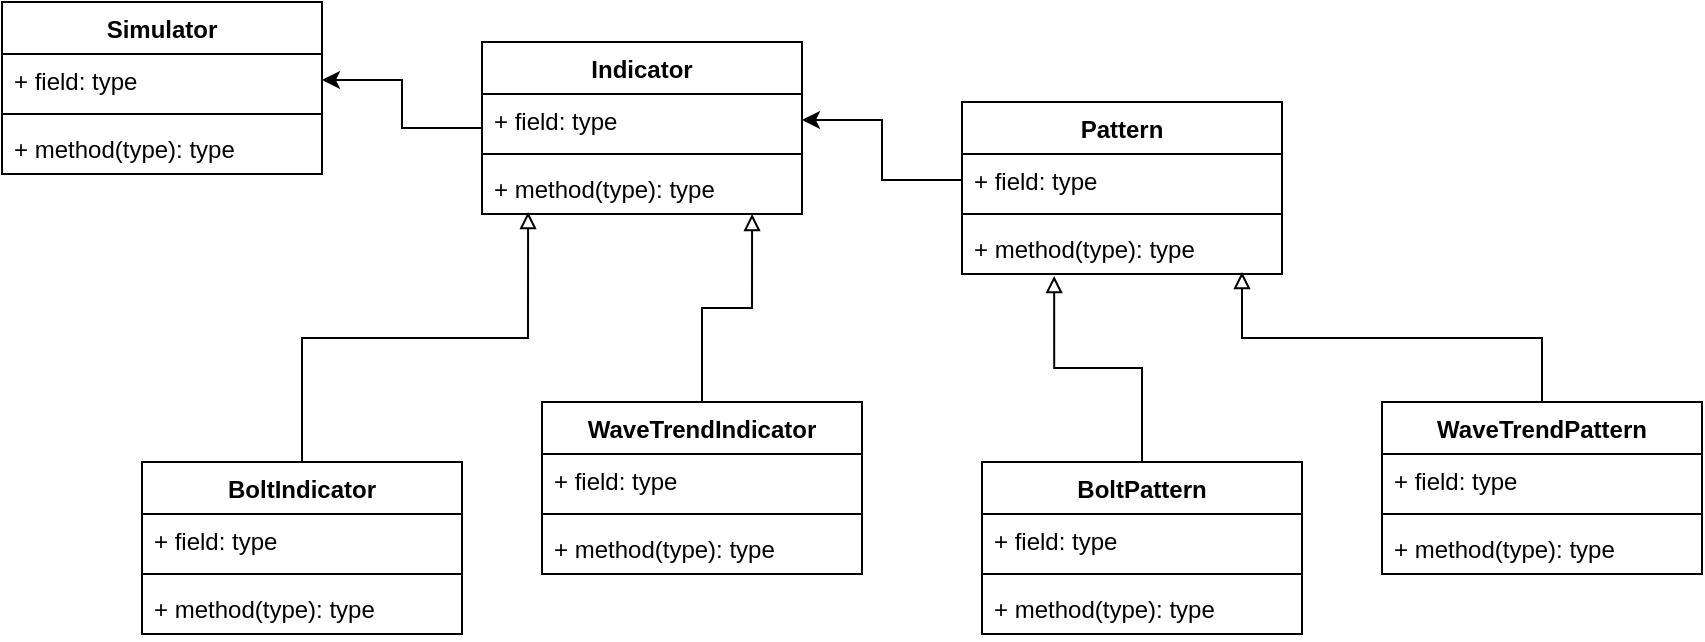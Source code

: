 <mxfile version="12.9.13" type="device"><diagram id="0iFAJ0rsRj5BAH_QfJRn" name="Page-1"><mxGraphModel dx="1086" dy="806" grid="1" gridSize="10" guides="1" tooltips="1" connect="1" arrows="1" fold="1" page="1" pageScale="1" pageWidth="827" pageHeight="1169" math="0" shadow="0"><root><mxCell id="0"/><mxCell id="1" parent="0"/><mxCell id="_8qxc2bw9TdbDc_f6fbs-14" style="edgeStyle=orthogonalEdgeStyle;rounded=0;orthogonalLoop=1;jettySize=auto;html=1;entryX=1;entryY=0.5;entryDx=0;entryDy=0;" edge="1" parent="1" source="_8qxc2bw9TdbDc_f6fbs-5" target="_8qxc2bw9TdbDc_f6fbs-10"><mxGeometry relative="1" as="geometry"/></mxCell><mxCell id="_8qxc2bw9TdbDc_f6fbs-5" value="Indicator" style="swimlane;fontStyle=1;align=center;verticalAlign=top;childLayout=stackLayout;horizontal=1;startSize=26;horizontalStack=0;resizeParent=1;resizeParentMax=0;resizeLast=0;collapsible=1;marginBottom=0;" vertex="1" parent="1"><mxGeometry x="300" y="390" width="160" height="86" as="geometry"/></mxCell><mxCell id="_8qxc2bw9TdbDc_f6fbs-6" value="+ field: type" style="text;strokeColor=none;fillColor=none;align=left;verticalAlign=top;spacingLeft=4;spacingRight=4;overflow=hidden;rotatable=0;points=[[0,0.5],[1,0.5]];portConstraint=eastwest;" vertex="1" parent="_8qxc2bw9TdbDc_f6fbs-5"><mxGeometry y="26" width="160" height="26" as="geometry"/></mxCell><mxCell id="_8qxc2bw9TdbDc_f6fbs-7" value="" style="line;strokeWidth=1;fillColor=none;align=left;verticalAlign=middle;spacingTop=-1;spacingLeft=3;spacingRight=3;rotatable=0;labelPosition=right;points=[];portConstraint=eastwest;" vertex="1" parent="_8qxc2bw9TdbDc_f6fbs-5"><mxGeometry y="52" width="160" height="8" as="geometry"/></mxCell><mxCell id="_8qxc2bw9TdbDc_f6fbs-8" value="+ method(type): type" style="text;strokeColor=none;fillColor=none;align=left;verticalAlign=top;spacingLeft=4;spacingRight=4;overflow=hidden;rotatable=0;points=[[0,0.5],[1,0.5]];portConstraint=eastwest;" vertex="1" parent="_8qxc2bw9TdbDc_f6fbs-5"><mxGeometry y="60" width="160" height="26" as="geometry"/></mxCell><mxCell id="_8qxc2bw9TdbDc_f6fbs-9" value="Simulator" style="swimlane;fontStyle=1;align=center;verticalAlign=top;childLayout=stackLayout;horizontal=1;startSize=26;horizontalStack=0;resizeParent=1;resizeParentMax=0;resizeLast=0;collapsible=1;marginBottom=0;" vertex="1" parent="1"><mxGeometry x="60" y="370" width="160" height="86" as="geometry"/></mxCell><mxCell id="_8qxc2bw9TdbDc_f6fbs-10" value="+ field: type" style="text;strokeColor=none;fillColor=none;align=left;verticalAlign=top;spacingLeft=4;spacingRight=4;overflow=hidden;rotatable=0;points=[[0,0.5],[1,0.5]];portConstraint=eastwest;" vertex="1" parent="_8qxc2bw9TdbDc_f6fbs-9"><mxGeometry y="26" width="160" height="26" as="geometry"/></mxCell><mxCell id="_8qxc2bw9TdbDc_f6fbs-11" value="" style="line;strokeWidth=1;fillColor=none;align=left;verticalAlign=middle;spacingTop=-1;spacingLeft=3;spacingRight=3;rotatable=0;labelPosition=right;points=[];portConstraint=eastwest;" vertex="1" parent="_8qxc2bw9TdbDc_f6fbs-9"><mxGeometry y="52" width="160" height="8" as="geometry"/></mxCell><mxCell id="_8qxc2bw9TdbDc_f6fbs-12" value="+ method(type): type" style="text;strokeColor=none;fillColor=none;align=left;verticalAlign=top;spacingLeft=4;spacingRight=4;overflow=hidden;rotatable=0;points=[[0,0.5],[1,0.5]];portConstraint=eastwest;" vertex="1" parent="_8qxc2bw9TdbDc_f6fbs-9"><mxGeometry y="60" width="160" height="26" as="geometry"/></mxCell><mxCell id="_8qxc2bw9TdbDc_f6fbs-1" value="Pattern" style="swimlane;fontStyle=1;align=center;verticalAlign=top;childLayout=stackLayout;horizontal=1;startSize=26;horizontalStack=0;resizeParent=1;resizeParentMax=0;resizeLast=0;collapsible=1;marginBottom=0;" vertex="1" parent="1"><mxGeometry x="540" y="420" width="160" height="86" as="geometry"/></mxCell><mxCell id="_8qxc2bw9TdbDc_f6fbs-2" value="+ field: type" style="text;strokeColor=none;fillColor=none;align=left;verticalAlign=top;spacingLeft=4;spacingRight=4;overflow=hidden;rotatable=0;points=[[0,0.5],[1,0.5]];portConstraint=eastwest;" vertex="1" parent="_8qxc2bw9TdbDc_f6fbs-1"><mxGeometry y="26" width="160" height="26" as="geometry"/></mxCell><mxCell id="_8qxc2bw9TdbDc_f6fbs-3" value="" style="line;strokeWidth=1;fillColor=none;align=left;verticalAlign=middle;spacingTop=-1;spacingLeft=3;spacingRight=3;rotatable=0;labelPosition=right;points=[];portConstraint=eastwest;" vertex="1" parent="_8qxc2bw9TdbDc_f6fbs-1"><mxGeometry y="52" width="160" height="8" as="geometry"/></mxCell><mxCell id="_8qxc2bw9TdbDc_f6fbs-4" value="+ method(type): type" style="text;strokeColor=none;fillColor=none;align=left;verticalAlign=top;spacingLeft=4;spacingRight=4;overflow=hidden;rotatable=0;points=[[0,0.5],[1,0.5]];portConstraint=eastwest;" vertex="1" parent="_8qxc2bw9TdbDc_f6fbs-1"><mxGeometry y="60" width="160" height="26" as="geometry"/></mxCell><mxCell id="_8qxc2bw9TdbDc_f6fbs-15" style="edgeStyle=orthogonalEdgeStyle;rounded=0;orthogonalLoop=1;jettySize=auto;html=1;entryX=1;entryY=0.5;entryDx=0;entryDy=0;" edge="1" parent="1" source="_8qxc2bw9TdbDc_f6fbs-2" target="_8qxc2bw9TdbDc_f6fbs-6"><mxGeometry relative="1" as="geometry"/></mxCell><mxCell id="_8qxc2bw9TdbDc_f6fbs-35" style="edgeStyle=orthogonalEdgeStyle;rounded=0;orthogonalLoop=1;jettySize=auto;html=1;entryX=0.288;entryY=1.038;entryDx=0;entryDy=0;entryPerimeter=0;endArrow=block;endFill=0;" edge="1" parent="1" source="_8qxc2bw9TdbDc_f6fbs-16" target="_8qxc2bw9TdbDc_f6fbs-4"><mxGeometry relative="1" as="geometry"/></mxCell><mxCell id="_8qxc2bw9TdbDc_f6fbs-16" value="BoltPattern" style="swimlane;fontStyle=1;align=center;verticalAlign=top;childLayout=stackLayout;horizontal=1;startSize=26;horizontalStack=0;resizeParent=1;resizeParentMax=0;resizeLast=0;collapsible=1;marginBottom=0;" vertex="1" parent="1"><mxGeometry x="550" y="600" width="160" height="86" as="geometry"/></mxCell><mxCell id="_8qxc2bw9TdbDc_f6fbs-17" value="+ field: type" style="text;strokeColor=none;fillColor=none;align=left;verticalAlign=top;spacingLeft=4;spacingRight=4;overflow=hidden;rotatable=0;points=[[0,0.5],[1,0.5]];portConstraint=eastwest;" vertex="1" parent="_8qxc2bw9TdbDc_f6fbs-16"><mxGeometry y="26" width="160" height="26" as="geometry"/></mxCell><mxCell id="_8qxc2bw9TdbDc_f6fbs-18" value="" style="line;strokeWidth=1;fillColor=none;align=left;verticalAlign=middle;spacingTop=-1;spacingLeft=3;spacingRight=3;rotatable=0;labelPosition=right;points=[];portConstraint=eastwest;" vertex="1" parent="_8qxc2bw9TdbDc_f6fbs-16"><mxGeometry y="52" width="160" height="8" as="geometry"/></mxCell><mxCell id="_8qxc2bw9TdbDc_f6fbs-19" value="+ method(type): type" style="text;strokeColor=none;fillColor=none;align=left;verticalAlign=top;spacingLeft=4;spacingRight=4;overflow=hidden;rotatable=0;points=[[0,0.5],[1,0.5]];portConstraint=eastwest;" vertex="1" parent="_8qxc2bw9TdbDc_f6fbs-16"><mxGeometry y="60" width="160" height="26" as="geometry"/></mxCell><mxCell id="_8qxc2bw9TdbDc_f6fbs-36" style="edgeStyle=orthogonalEdgeStyle;rounded=0;orthogonalLoop=1;jettySize=auto;html=1;entryX=0.875;entryY=0.962;entryDx=0;entryDy=0;entryPerimeter=0;endArrow=block;endFill=0;" edge="1" parent="1" source="_8qxc2bw9TdbDc_f6fbs-20" target="_8qxc2bw9TdbDc_f6fbs-4"><mxGeometry relative="1" as="geometry"/></mxCell><mxCell id="_8qxc2bw9TdbDc_f6fbs-20" value="WaveTrendPattern" style="swimlane;fontStyle=1;align=center;verticalAlign=top;childLayout=stackLayout;horizontal=1;startSize=26;horizontalStack=0;resizeParent=1;resizeParentMax=0;resizeLast=0;collapsible=1;marginBottom=0;" vertex="1" parent="1"><mxGeometry x="750" y="570" width="160" height="86" as="geometry"/></mxCell><mxCell id="_8qxc2bw9TdbDc_f6fbs-21" value="+ field: type" style="text;strokeColor=none;fillColor=none;align=left;verticalAlign=top;spacingLeft=4;spacingRight=4;overflow=hidden;rotatable=0;points=[[0,0.5],[1,0.5]];portConstraint=eastwest;" vertex="1" parent="_8qxc2bw9TdbDc_f6fbs-20"><mxGeometry y="26" width="160" height="26" as="geometry"/></mxCell><mxCell id="_8qxc2bw9TdbDc_f6fbs-22" value="" style="line;strokeWidth=1;fillColor=none;align=left;verticalAlign=middle;spacingTop=-1;spacingLeft=3;spacingRight=3;rotatable=0;labelPosition=right;points=[];portConstraint=eastwest;" vertex="1" parent="_8qxc2bw9TdbDc_f6fbs-20"><mxGeometry y="52" width="160" height="8" as="geometry"/></mxCell><mxCell id="_8qxc2bw9TdbDc_f6fbs-23" value="+ method(type): type" style="text;strokeColor=none;fillColor=none;align=left;verticalAlign=top;spacingLeft=4;spacingRight=4;overflow=hidden;rotatable=0;points=[[0,0.5],[1,0.5]];portConstraint=eastwest;" vertex="1" parent="_8qxc2bw9TdbDc_f6fbs-20"><mxGeometry y="60" width="160" height="26" as="geometry"/></mxCell><mxCell id="_8qxc2bw9TdbDc_f6fbs-34" style="edgeStyle=orthogonalEdgeStyle;rounded=0;orthogonalLoop=1;jettySize=auto;html=1;entryX=0.144;entryY=0.962;entryDx=0;entryDy=0;entryPerimeter=0;endArrow=block;endFill=0;" edge="1" parent="1" source="_8qxc2bw9TdbDc_f6fbs-24" target="_8qxc2bw9TdbDc_f6fbs-8"><mxGeometry relative="1" as="geometry"/></mxCell><mxCell id="_8qxc2bw9TdbDc_f6fbs-24" value="BoltIndicator" style="swimlane;fontStyle=1;align=center;verticalAlign=top;childLayout=stackLayout;horizontal=1;startSize=26;horizontalStack=0;resizeParent=1;resizeParentMax=0;resizeLast=0;collapsible=1;marginBottom=0;" vertex="1" parent="1"><mxGeometry x="130" y="600" width="160" height="86" as="geometry"/></mxCell><mxCell id="_8qxc2bw9TdbDc_f6fbs-25" value="+ field: type" style="text;strokeColor=none;fillColor=none;align=left;verticalAlign=top;spacingLeft=4;spacingRight=4;overflow=hidden;rotatable=0;points=[[0,0.5],[1,0.5]];portConstraint=eastwest;" vertex="1" parent="_8qxc2bw9TdbDc_f6fbs-24"><mxGeometry y="26" width="160" height="26" as="geometry"/></mxCell><mxCell id="_8qxc2bw9TdbDc_f6fbs-26" value="" style="line;strokeWidth=1;fillColor=none;align=left;verticalAlign=middle;spacingTop=-1;spacingLeft=3;spacingRight=3;rotatable=0;labelPosition=right;points=[];portConstraint=eastwest;" vertex="1" parent="_8qxc2bw9TdbDc_f6fbs-24"><mxGeometry y="52" width="160" height="8" as="geometry"/></mxCell><mxCell id="_8qxc2bw9TdbDc_f6fbs-27" value="+ method(type): type" style="text;strokeColor=none;fillColor=none;align=left;verticalAlign=top;spacingLeft=4;spacingRight=4;overflow=hidden;rotatable=0;points=[[0,0.5],[1,0.5]];portConstraint=eastwest;" vertex="1" parent="_8qxc2bw9TdbDc_f6fbs-24"><mxGeometry y="60" width="160" height="26" as="geometry"/></mxCell><mxCell id="_8qxc2bw9TdbDc_f6fbs-33" style="edgeStyle=orthogonalEdgeStyle;rounded=0;orthogonalLoop=1;jettySize=auto;html=1;entryX=0.844;entryY=1;entryDx=0;entryDy=0;entryPerimeter=0;endArrow=block;endFill=0;" edge="1" parent="1" source="_8qxc2bw9TdbDc_f6fbs-28" target="_8qxc2bw9TdbDc_f6fbs-8"><mxGeometry relative="1" as="geometry"/></mxCell><mxCell id="_8qxc2bw9TdbDc_f6fbs-28" value="WaveTrendIndicator" style="swimlane;fontStyle=1;align=center;verticalAlign=top;childLayout=stackLayout;horizontal=1;startSize=26;horizontalStack=0;resizeParent=1;resizeParentMax=0;resizeLast=0;collapsible=1;marginBottom=0;" vertex="1" parent="1"><mxGeometry x="330" y="570" width="160" height="86" as="geometry"/></mxCell><mxCell id="_8qxc2bw9TdbDc_f6fbs-29" value="+ field: type" style="text;strokeColor=none;fillColor=none;align=left;verticalAlign=top;spacingLeft=4;spacingRight=4;overflow=hidden;rotatable=0;points=[[0,0.5],[1,0.5]];portConstraint=eastwest;" vertex="1" parent="_8qxc2bw9TdbDc_f6fbs-28"><mxGeometry y="26" width="160" height="26" as="geometry"/></mxCell><mxCell id="_8qxc2bw9TdbDc_f6fbs-30" value="" style="line;strokeWidth=1;fillColor=none;align=left;verticalAlign=middle;spacingTop=-1;spacingLeft=3;spacingRight=3;rotatable=0;labelPosition=right;points=[];portConstraint=eastwest;" vertex="1" parent="_8qxc2bw9TdbDc_f6fbs-28"><mxGeometry y="52" width="160" height="8" as="geometry"/></mxCell><mxCell id="_8qxc2bw9TdbDc_f6fbs-31" value="+ method(type): type" style="text;strokeColor=none;fillColor=none;align=left;verticalAlign=top;spacingLeft=4;spacingRight=4;overflow=hidden;rotatable=0;points=[[0,0.5],[1,0.5]];portConstraint=eastwest;" vertex="1" parent="_8qxc2bw9TdbDc_f6fbs-28"><mxGeometry y="60" width="160" height="26" as="geometry"/></mxCell></root></mxGraphModel></diagram></mxfile>